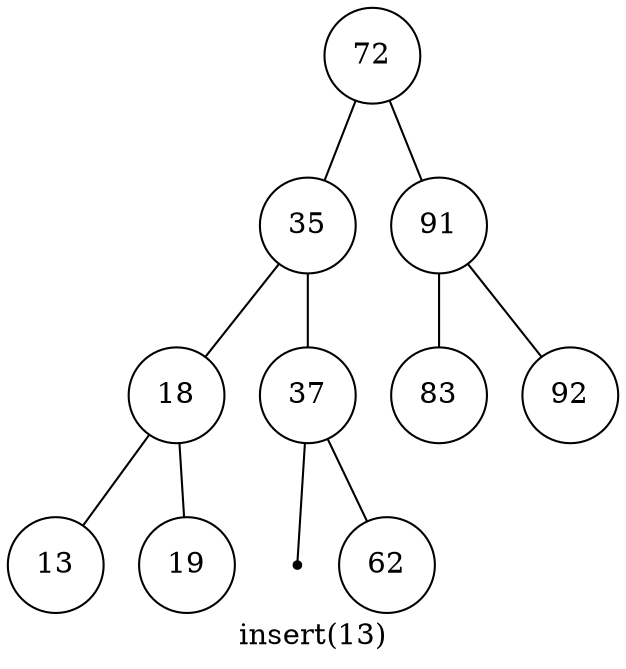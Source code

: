 digraph btinsertone {
label="insert(13)"
node [shape=circle]
edge [arrowhead=none]
72 -> {35, 91}
35 -> {18, 37}
91 -> {83, 92}
18 -> {13, 19}
37 -> {2, 62}

2 [shape=point]
}
